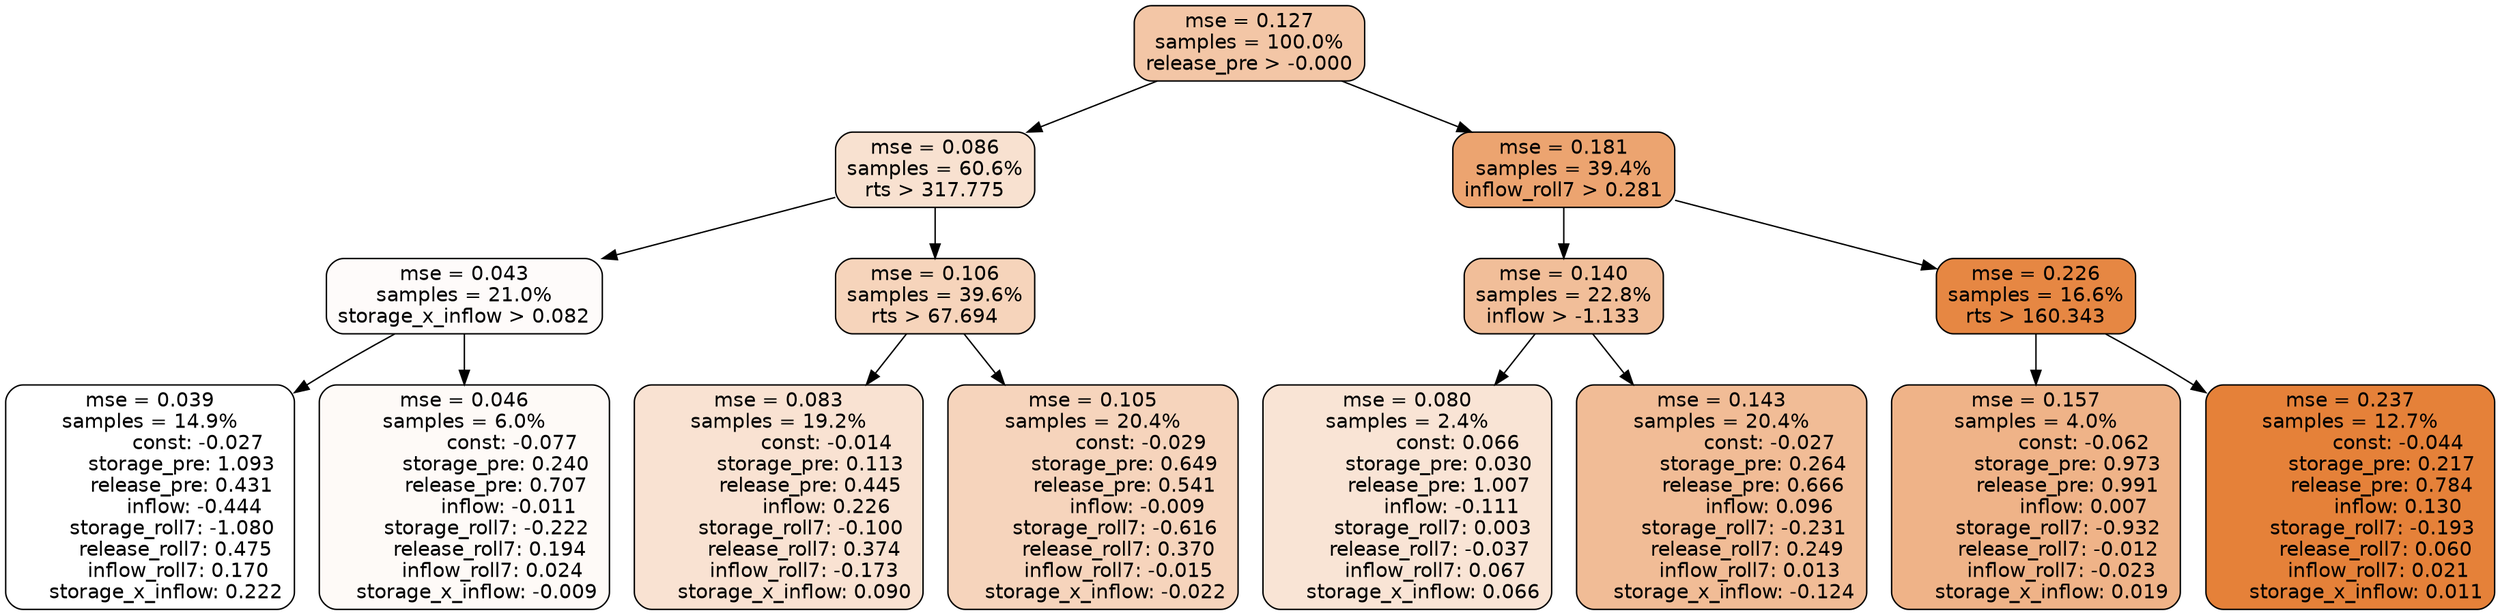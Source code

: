 digraph tree {
node [shape=rectangle, style="filled, rounded", color="black", fontname=helvetica] ;
edge [fontname=helvetica] ;
	"0" [label="mse = 0.127
samples = 100.0%
release_pre > -0.000", fillcolor="#f3c6a6"]
	"1" [label="mse = 0.086
samples = 60.6%
rts > 317.775", fillcolor="#f8e1d0"]
	"8" [label="mse = 0.181
samples = 39.4%
inflow_roll7 > 0.281", fillcolor="#eca470"]
	"5" [label="mse = 0.043
samples = 21.0%
storage_x_inflow > 0.082", fillcolor="#fefbfa"]
	"2" [label="mse = 0.106
samples = 39.6%
rts > 67.694", fillcolor="#f6d4bb"]
	"9" [label="mse = 0.140
samples = 22.8%
inflow > -1.133", fillcolor="#f1be99"]
	"12" [label="mse = 0.226
samples = 16.6%
rts > 160.343", fillcolor="#e68743"]
	"6" [label="mse = 0.039
samples = 14.9%
               const: -0.027
          storage_pre: 1.093
          release_pre: 0.431
              inflow: -0.444
       storage_roll7: -1.080
        release_roll7: 0.475
         inflow_roll7: 0.170
     storage_x_inflow: 0.222", fillcolor="#ffffff"]
	"7" [label="mse = 0.046
samples = 6.0%
               const: -0.077
          storage_pre: 0.240
          release_pre: 0.707
              inflow: -0.011
       storage_roll7: -0.222
        release_roll7: 0.194
         inflow_roll7: 0.024
    storage_x_inflow: -0.009", fillcolor="#fefaf7"]
	"3" [label="mse = 0.083
samples = 19.2%
               const: -0.014
          storage_pre: 0.113
          release_pre: 0.445
               inflow: 0.226
       storage_roll7: -0.100
        release_roll7: 0.374
        inflow_roll7: -0.173
     storage_x_inflow: 0.090", fillcolor="#f9e2d2"]
	"4" [label="mse = 0.105
samples = 20.4%
               const: -0.029
          storage_pre: 0.649
          release_pre: 0.541
              inflow: -0.009
       storage_roll7: -0.616
        release_roll7: 0.370
        inflow_roll7: -0.015
    storage_x_inflow: -0.022", fillcolor="#f6d4bc"]
	"10" [label="mse = 0.080
samples = 2.4%
                const: 0.066
          storage_pre: 0.030
          release_pre: 1.007
              inflow: -0.111
        storage_roll7: 0.003
       release_roll7: -0.037
         inflow_roll7: 0.067
     storage_x_inflow: 0.066", fillcolor="#f9e4d5"]
	"11" [label="mse = 0.143
samples = 20.4%
               const: -0.027
          storage_pre: 0.264
          release_pre: 0.666
               inflow: 0.096
       storage_roll7: -0.231
        release_roll7: 0.249
         inflow_roll7: 0.013
    storage_x_inflow: -0.124", fillcolor="#f1bc96"]
	"14" [label="mse = 0.157
samples = 4.0%
               const: -0.062
          storage_pre: 0.973
          release_pre: 0.991
               inflow: 0.007
       storage_roll7: -0.932
       release_roll7: -0.012
        inflow_roll7: -0.023
     storage_x_inflow: 0.019", fillcolor="#efb388"]
	"13" [label="mse = 0.237
samples = 12.7%
               const: -0.044
          storage_pre: 0.217
          release_pre: 0.784
               inflow: 0.130
       storage_roll7: -0.193
        release_roll7: 0.060
         inflow_roll7: 0.021
     storage_x_inflow: 0.011", fillcolor="#e58139"]

	"0" -> "1"
	"0" -> "8"
	"1" -> "2"
	"1" -> "5"
	"8" -> "9"
	"8" -> "12"
	"5" -> "6"
	"5" -> "7"
	"2" -> "3"
	"2" -> "4"
	"9" -> "10"
	"9" -> "11"
	"12" -> "13"
	"12" -> "14"
}